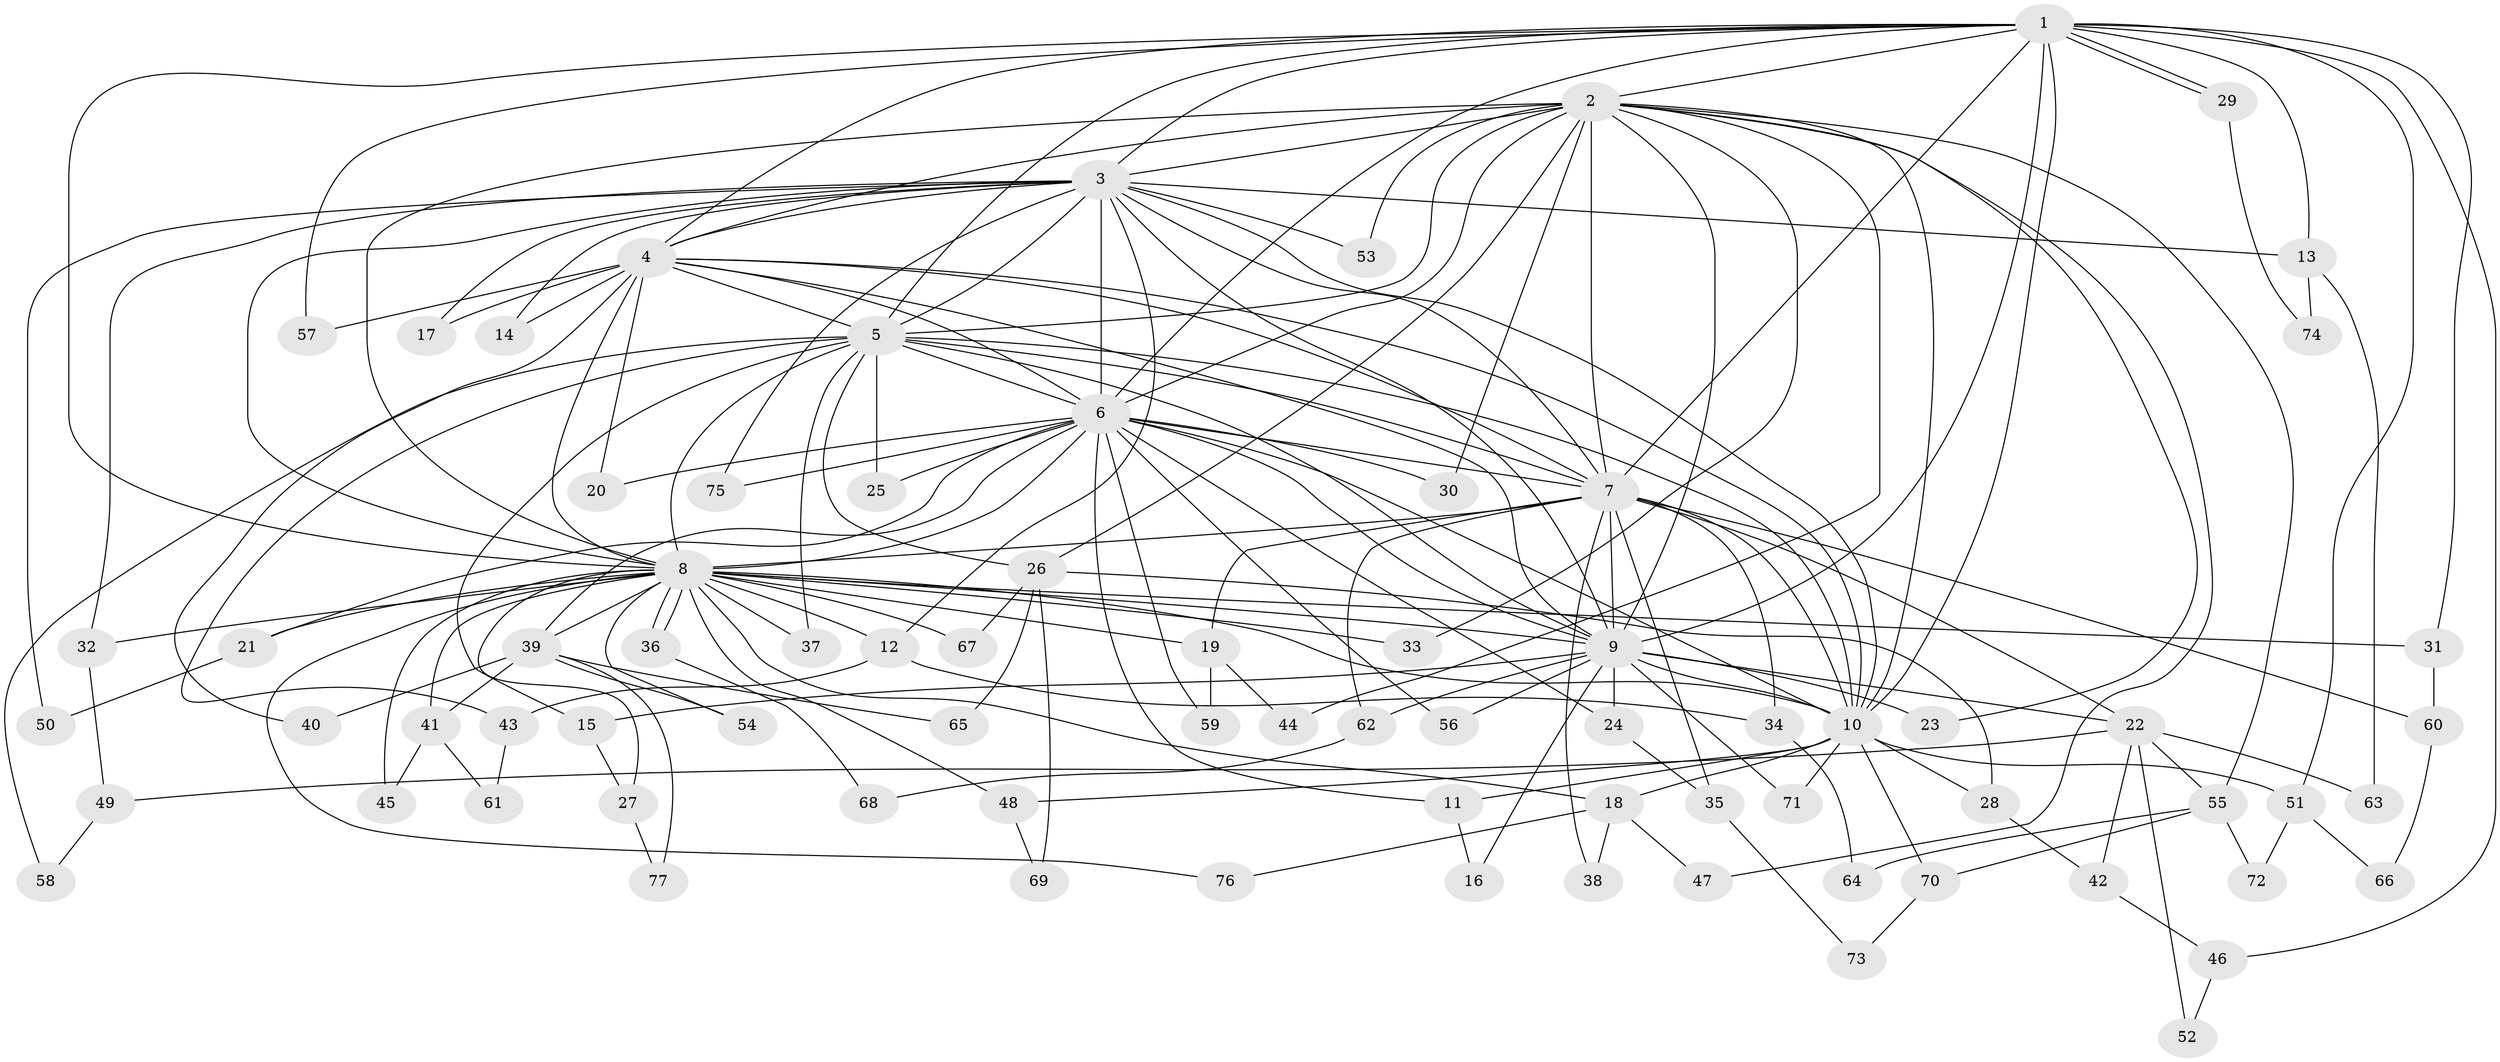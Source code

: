 // Generated by graph-tools (version 1.1) at 2025/13/03/09/25 04:13:41]
// undirected, 77 vertices, 179 edges
graph export_dot {
graph [start="1"]
  node [color=gray90,style=filled];
  1;
  2;
  3;
  4;
  5;
  6;
  7;
  8;
  9;
  10;
  11;
  12;
  13;
  14;
  15;
  16;
  17;
  18;
  19;
  20;
  21;
  22;
  23;
  24;
  25;
  26;
  27;
  28;
  29;
  30;
  31;
  32;
  33;
  34;
  35;
  36;
  37;
  38;
  39;
  40;
  41;
  42;
  43;
  44;
  45;
  46;
  47;
  48;
  49;
  50;
  51;
  52;
  53;
  54;
  55;
  56;
  57;
  58;
  59;
  60;
  61;
  62;
  63;
  64;
  65;
  66;
  67;
  68;
  69;
  70;
  71;
  72;
  73;
  74;
  75;
  76;
  77;
  1 -- 2;
  1 -- 3;
  1 -- 4;
  1 -- 5;
  1 -- 6;
  1 -- 7;
  1 -- 8;
  1 -- 9;
  1 -- 10;
  1 -- 13;
  1 -- 29;
  1 -- 29;
  1 -- 31;
  1 -- 46;
  1 -- 51;
  1 -- 57;
  2 -- 3;
  2 -- 4;
  2 -- 5;
  2 -- 6;
  2 -- 7;
  2 -- 8;
  2 -- 9;
  2 -- 10;
  2 -- 23;
  2 -- 26;
  2 -- 30;
  2 -- 33;
  2 -- 44;
  2 -- 47;
  2 -- 53;
  2 -- 55;
  3 -- 4;
  3 -- 5;
  3 -- 6;
  3 -- 7;
  3 -- 8;
  3 -- 9;
  3 -- 10;
  3 -- 12;
  3 -- 13;
  3 -- 14;
  3 -- 17;
  3 -- 32;
  3 -- 50;
  3 -- 53;
  3 -- 75;
  4 -- 5;
  4 -- 6;
  4 -- 7;
  4 -- 8;
  4 -- 9;
  4 -- 10;
  4 -- 14;
  4 -- 17;
  4 -- 20;
  4 -- 40;
  4 -- 57;
  5 -- 6;
  5 -- 7;
  5 -- 8;
  5 -- 9;
  5 -- 10;
  5 -- 15;
  5 -- 25;
  5 -- 26;
  5 -- 37;
  5 -- 43;
  5 -- 58;
  6 -- 7;
  6 -- 8;
  6 -- 9;
  6 -- 10;
  6 -- 11;
  6 -- 20;
  6 -- 21;
  6 -- 24;
  6 -- 25;
  6 -- 30;
  6 -- 39;
  6 -- 56;
  6 -- 59;
  6 -- 75;
  7 -- 8;
  7 -- 9;
  7 -- 10;
  7 -- 19;
  7 -- 22;
  7 -- 34;
  7 -- 35;
  7 -- 38;
  7 -- 60;
  7 -- 62;
  8 -- 9;
  8 -- 10;
  8 -- 12;
  8 -- 18;
  8 -- 19;
  8 -- 21;
  8 -- 27;
  8 -- 31;
  8 -- 32;
  8 -- 33;
  8 -- 36;
  8 -- 36;
  8 -- 37;
  8 -- 39;
  8 -- 41;
  8 -- 45;
  8 -- 48;
  8 -- 54;
  8 -- 67;
  8 -- 76;
  9 -- 10;
  9 -- 15;
  9 -- 16;
  9 -- 22;
  9 -- 23;
  9 -- 24;
  9 -- 56;
  9 -- 62;
  9 -- 71;
  10 -- 11;
  10 -- 18;
  10 -- 28;
  10 -- 48;
  10 -- 51;
  10 -- 70;
  10 -- 71;
  11 -- 16;
  12 -- 34;
  12 -- 43;
  13 -- 63;
  13 -- 74;
  15 -- 27;
  18 -- 38;
  18 -- 47;
  18 -- 76;
  19 -- 44;
  19 -- 59;
  21 -- 50;
  22 -- 42;
  22 -- 49;
  22 -- 52;
  22 -- 55;
  22 -- 63;
  24 -- 35;
  26 -- 28;
  26 -- 65;
  26 -- 67;
  26 -- 69;
  27 -- 77;
  28 -- 42;
  29 -- 74;
  31 -- 60;
  32 -- 49;
  34 -- 64;
  35 -- 73;
  36 -- 68;
  39 -- 40;
  39 -- 41;
  39 -- 54;
  39 -- 65;
  39 -- 77;
  41 -- 45;
  41 -- 61;
  42 -- 46;
  43 -- 61;
  46 -- 52;
  48 -- 69;
  49 -- 58;
  51 -- 66;
  51 -- 72;
  55 -- 64;
  55 -- 70;
  55 -- 72;
  60 -- 66;
  62 -- 68;
  70 -- 73;
}
